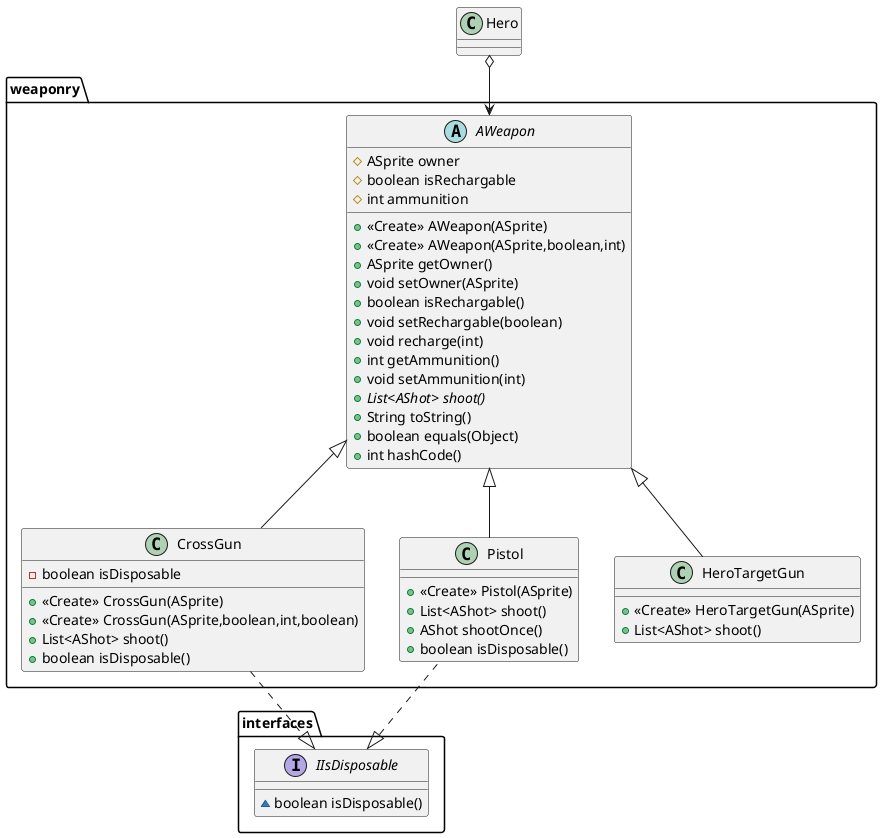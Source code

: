 @startuml

abstract class weaponry.AWeapon {
# ASprite owner
# boolean isRechargable
# int ammunition
+ <<Create>> AWeapon(ASprite)
+ <<Create>> AWeapon(ASprite,boolean,int)
+ ASprite getOwner()
+ void setOwner(ASprite)
+ boolean isRechargable()
+ void setRechargable(boolean)
+ void recharge(int)
+ int getAmmunition()
+ void setAmmunition(int)
+ {abstract}List<AShot> shoot()
+ String toString()
+ boolean equals(Object)
+ int hashCode()
}

class weaponry.Pistol {
+ <<Create>> Pistol(ASprite)
+ List<AShot> shoot()
+ AShot shootOnce()
+ boolean isDisposable()
}

class weaponry.CrossGun {
- boolean isDisposable
+ <<Create>> CrossGun(ASprite)
+ <<Create>> CrossGun(ASprite,boolean,int,boolean)
+ List<AShot> shoot()
+ boolean isDisposable()
}

class weaponry.HeroTargetGun {
+ <<Create>> HeroTargetGun(ASprite)
+ List<AShot> shoot()
}

interface interfaces.IIsDisposable {
~ boolean isDisposable()
}



Hero o--> weaponry.AWeapon
weaponry.AWeapon <|-- weaponry.CrossGun
weaponry.AWeapon <|-- weaponry.Pistol
weaponry.AWeapon <|-- weaponry.HeroTargetGun
interfaces.IIsDisposable <|.up. weaponry.CrossGun
interfaces.IIsDisposable <|.. weaponry.Pistol
@enduml